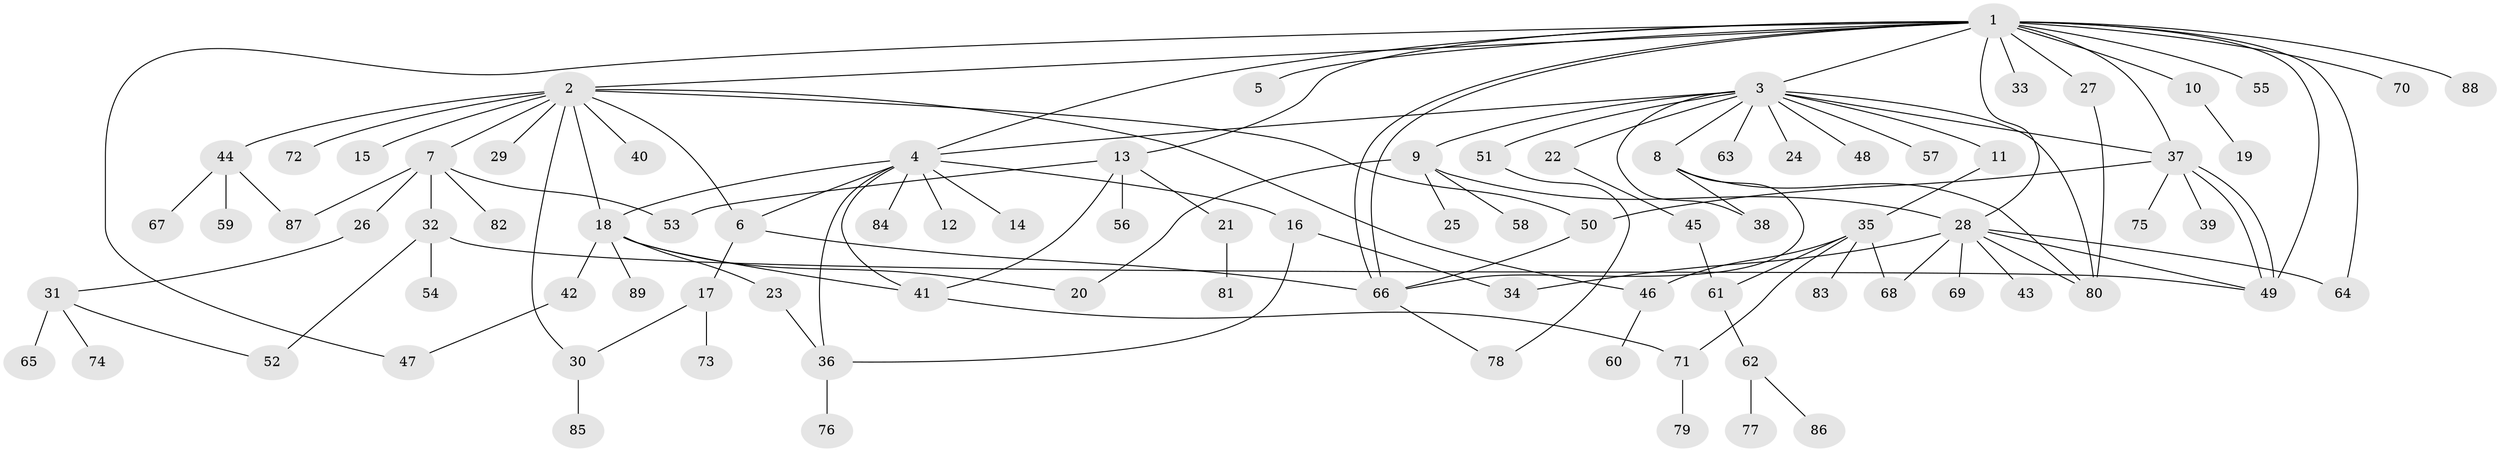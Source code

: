 // coarse degree distribution, {15: 0.015384615384615385, 11: 0.015384615384615385, 13: 0.015384615384615385, 9: 0.015384615384615385, 1: 0.4307692307692308, 5: 0.03076923076923077, 6: 0.06153846153846154, 4: 0.06153846153846154, 12: 0.015384615384615385, 2: 0.24615384615384617, 3: 0.07692307692307693, 7: 0.015384615384615385}
// Generated by graph-tools (version 1.1) at 2025/23/03/03/25 07:23:55]
// undirected, 89 vertices, 123 edges
graph export_dot {
graph [start="1"]
  node [color=gray90,style=filled];
  1;
  2;
  3;
  4;
  5;
  6;
  7;
  8;
  9;
  10;
  11;
  12;
  13;
  14;
  15;
  16;
  17;
  18;
  19;
  20;
  21;
  22;
  23;
  24;
  25;
  26;
  27;
  28;
  29;
  30;
  31;
  32;
  33;
  34;
  35;
  36;
  37;
  38;
  39;
  40;
  41;
  42;
  43;
  44;
  45;
  46;
  47;
  48;
  49;
  50;
  51;
  52;
  53;
  54;
  55;
  56;
  57;
  58;
  59;
  60;
  61;
  62;
  63;
  64;
  65;
  66;
  67;
  68;
  69;
  70;
  71;
  72;
  73;
  74;
  75;
  76;
  77;
  78;
  79;
  80;
  81;
  82;
  83;
  84;
  85;
  86;
  87;
  88;
  89;
  1 -- 2;
  1 -- 3;
  1 -- 4;
  1 -- 5;
  1 -- 10;
  1 -- 13;
  1 -- 27;
  1 -- 28;
  1 -- 33;
  1 -- 37;
  1 -- 47;
  1 -- 49;
  1 -- 55;
  1 -- 64;
  1 -- 66;
  1 -- 66;
  1 -- 70;
  1 -- 88;
  2 -- 6;
  2 -- 7;
  2 -- 15;
  2 -- 18;
  2 -- 29;
  2 -- 30;
  2 -- 40;
  2 -- 44;
  2 -- 46;
  2 -- 50;
  2 -- 72;
  3 -- 4;
  3 -- 8;
  3 -- 9;
  3 -- 11;
  3 -- 22;
  3 -- 24;
  3 -- 37;
  3 -- 38;
  3 -- 48;
  3 -- 51;
  3 -- 57;
  3 -- 63;
  3 -- 80;
  4 -- 6;
  4 -- 12;
  4 -- 14;
  4 -- 16;
  4 -- 18;
  4 -- 36;
  4 -- 41;
  4 -- 84;
  6 -- 17;
  6 -- 66;
  7 -- 26;
  7 -- 32;
  7 -- 53;
  7 -- 82;
  7 -- 87;
  8 -- 38;
  8 -- 66;
  8 -- 80;
  9 -- 20;
  9 -- 25;
  9 -- 28;
  9 -- 58;
  10 -- 19;
  11 -- 35;
  13 -- 21;
  13 -- 41;
  13 -- 53;
  13 -- 56;
  16 -- 34;
  16 -- 36;
  17 -- 30;
  17 -- 73;
  18 -- 20;
  18 -- 23;
  18 -- 41;
  18 -- 42;
  18 -- 89;
  21 -- 81;
  22 -- 45;
  23 -- 36;
  26 -- 31;
  27 -- 80;
  28 -- 34;
  28 -- 43;
  28 -- 49;
  28 -- 64;
  28 -- 68;
  28 -- 69;
  28 -- 80;
  30 -- 85;
  31 -- 52;
  31 -- 65;
  31 -- 74;
  32 -- 49;
  32 -- 52;
  32 -- 54;
  35 -- 46;
  35 -- 61;
  35 -- 68;
  35 -- 71;
  35 -- 83;
  36 -- 76;
  37 -- 39;
  37 -- 49;
  37 -- 49;
  37 -- 50;
  37 -- 75;
  41 -- 71;
  42 -- 47;
  44 -- 59;
  44 -- 67;
  44 -- 87;
  45 -- 61;
  46 -- 60;
  50 -- 66;
  51 -- 78;
  61 -- 62;
  62 -- 77;
  62 -- 86;
  66 -- 78;
  71 -- 79;
}
